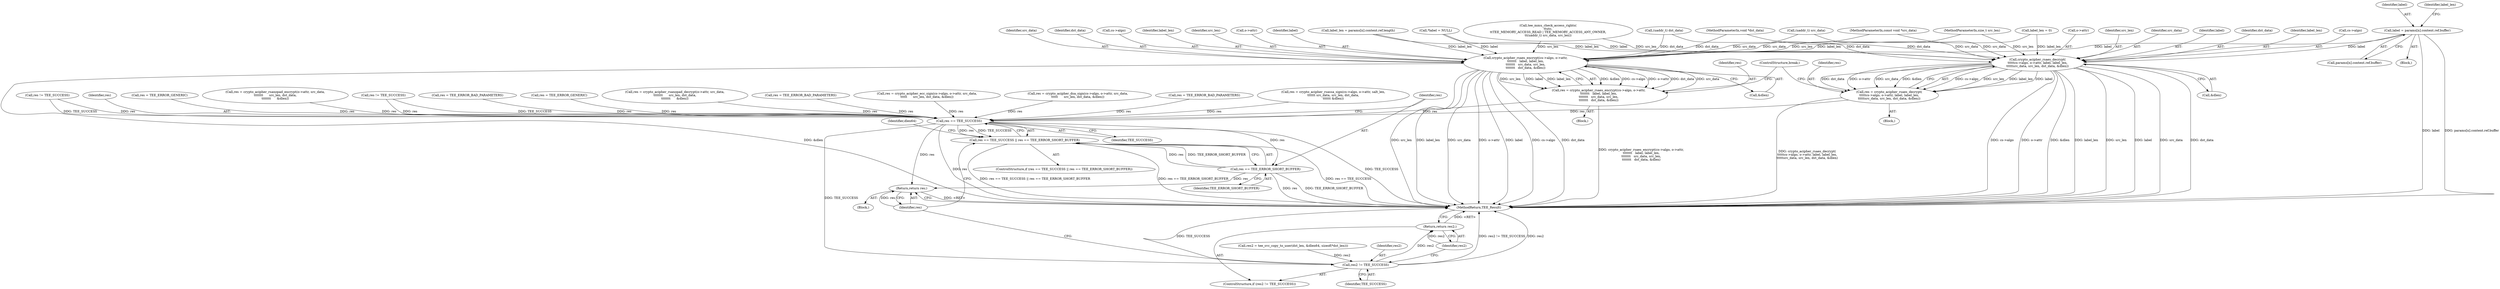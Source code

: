 digraph "0_optee_os_70697bf3c5dc3d201341b01a1a8e5bc6d2fb48f8@array" {
"1000352" [label="(Call,label = params[n].content.ref.buffer)"];
"1000384" [label="(Call,crypto_acipher_rsaes_encrypt(cs->algo, o->attr,\n\t\t\t\t\t\t\t   label, label_len,\n\t\t\t\t\t\t\t   src_data, src_len,\n\t\t\t\t\t\t\t   dst_data, &dlen))"];
"1000382" [label="(Call,res = crypto_acipher_rsaes_encrypt(cs->algo, o->attr,\n\t\t\t\t\t\t\t   label, label_len,\n\t\t\t\t\t\t\t   src_data, src_len,\n\t\t\t\t\t\t\t   dst_data, &dlen))"];
"1000521" [label="(Call,res == TEE_SUCCESS)"];
"1000520" [label="(Call,res == TEE_SUCCESS || res == TEE_ERROR_SHORT_BUFFER)"];
"1000524" [label="(Call,res == TEE_ERROR_SHORT_BUFFER)"];
"1000547" [label="(Return,return res;)"];
"1000542" [label="(Call,res2 != TEE_SUCCESS)"];
"1000545" [label="(Return,return res2;)"];
"1000408" [label="(Call,crypto_acipher_rsaes_decrypt(\n\t\t\t\t\tcs->algo, o->attr, label, label_len,\n\t\t\t\t\tsrc_data, src_len, dst_data, &dlen))"];
"1000406" [label="(Call,res = crypto_acipher_rsaes_decrypt(\n\t\t\t\t\tcs->algo, o->attr, label, label_len,\n\t\t\t\t\tsrc_data, src_len, dst_data, &dlen))"];
"1000352" [label="(Call,label = params[n].content.ref.buffer)"];
"1000353" [label="(Identifier,label)"];
"1000541" [label="(ControlStructure,if (res2 != TEE_SUCCESS))"];
"1000522" [label="(Identifier,res)"];
"1000420" [label="(Call,&dlen)"];
"1000310" [label="(Call,res = crypto_acipher_rsanopad_decrypt(o->attr, src_data,\n\t\t\t\t\t\t\t      src_len, dst_data,\n\t\t\t\t\t\t\t      &dlen))"];
"1000512" [label="(Call,res = TEE_ERROR_BAD_PARAMETERS)"];
"1000391" [label="(Identifier,label)"];
"1000169" [label="(Call,(uaddr_t) src_data)"];
"1000117" [label="(Call,*label = NULL)"];
"1000532" [label="(Call,res2 = tee_svc_copy_to_user(dst_len, &dlen64, sizeof(*dst_len)))"];
"1000427" [label="(ControlStructure,break;)"];
"1000383" [label="(Identifier,res)"];
"1000496" [label="(Call,res = crypto_acipher_ecc_sign(cs->algo, o->attr, src_data,\n\t\t\t\t\t      src_len, dst_data, &dlen))"];
"1000364" [label="(Identifier,label_len)"];
"1000106" [label="(MethodParameterIn,size_t src_len)"];
"1000476" [label="(Call,res = crypto_acipher_dsa_sign(cs->algo, o->attr, src_data,\n\t\t\t\t\t      src_len, dst_data, &dlen))"];
"1000121" [label="(Call,label_len = 0)"];
"1000524" [label="(Call,res == TEE_ERROR_SHORT_BUFFER)"];
"1000447" [label="(Call,res = TEE_ERROR_BAD_PARAMETERS)"];
"1000385" [label="(Call,cs->algo)"];
"1000384" [label="(Call,crypto_acipher_rsaes_encrypt(cs->algo, o->attr,\n\t\t\t\t\t\t\t   label, label_len,\n\t\t\t\t\t\t\t   src_data, src_len,\n\t\t\t\t\t\t\t   dst_data, &dlen))"];
"1000520" [label="(Call,res == TEE_SUCCESS || res == TEE_ERROR_SHORT_BUFFER)"];
"1000457" [label="(Call,res = crypto_acipher_rsassa_sign(cs->algo, o->attr, salt_len,\n\t\t\t\t\t\t src_data, src_len, dst_data,\n\t\t\t\t\t\t &dlen))"];
"1000544" [label="(Identifier,TEE_SUCCESS)"];
"1000408" [label="(Call,crypto_acipher_rsaes_decrypt(\n\t\t\t\t\tcs->algo, o->attr, label, label_len,\n\t\t\t\t\tsrc_data, src_len, dst_data, &dlen))"];
"1000549" [label="(MethodReturn,TEE_Result)"];
"1000259" [label="(Call,res != TEE_SUCCESS)"];
"1000392" [label="(Identifier,label_len)"];
"1000412" [label="(Call,o->attr)"];
"1000418" [label="(Identifier,src_len)"];
"1000405" [label="(Block,)"];
"1000521" [label="(Call,res == TEE_SUCCESS)"];
"1000354" [label="(Call,params[n].content.ref.buffer)"];
"1000525" [label="(Identifier,res)"];
"1000417" [label="(Identifier,src_data)"];
"1000351" [label="(Block,)"];
"1000394" [label="(Identifier,src_len)"];
"1000530" [label="(Identifier,dlen64)"];
"1000109" [label="(Block,)"];
"1000543" [label="(Identifier,res2)"];
"1000415" [label="(Identifier,label)"];
"1000105" [label="(MethodParameterIn,const void *src_data)"];
"1000363" [label="(Call,label_len = params[n].content.ref.length)"];
"1000547" [label="(Return,return res;)"];
"1000407" [label="(Identifier,res)"];
"1000381" [label="(Block,)"];
"1000545" [label="(Return,return res2;)"];
"1000388" [label="(Call,o->attr)"];
"1000519" [label="(ControlStructure,if (res == TEE_SUCCESS || res == TEE_ERROR_SHORT_BUFFER))"];
"1000419" [label="(Identifier,dst_data)"];
"1000526" [label="(Identifier,TEE_ERROR_SHORT_BUFFER)"];
"1000382" [label="(Call,res = crypto_acipher_rsaes_encrypt(cs->algo, o->attr,\n\t\t\t\t\t\t\t   label, label_len,\n\t\t\t\t\t\t\t   src_data, src_len,\n\t\t\t\t\t\t\t   dst_data, &dlen))"];
"1000406" [label="(Call,res = crypto_acipher_rsaes_decrypt(\n\t\t\t\t\tcs->algo, o->attr, label, label_len,\n\t\t\t\t\tsrc_data, src_len, dst_data, &dlen))"];
"1000164" [label="(Call,tee_mmu_check_access_rights(\n\t\tutc,\n\t\tTEE_MEMORY_ACCESS_READ | TEE_MEMORY_ACCESS_ANY_OWNER,\n\t\t(uaddr_t) src_data, src_len))"];
"1000542" [label="(Call,res2 != TEE_SUCCESS)"];
"1000416" [label="(Identifier,label_len)"];
"1000323" [label="(Call,res = TEE_ERROR_GENERIC)"];
"1000396" [label="(Call,&dlen)"];
"1000291" [label="(Call,res = crypto_acipher_rsanopad_encrypt(o->attr, src_data,\n\t\t\t\t\t\t\t      src_len, dst_data,\n\t\t\t\t\t\t\t      &dlen))"];
"1000205" [label="(Call,(uaddr_t) dst_data)"];
"1000245" [label="(Call,res != TEE_SUCCESS)"];
"1000107" [label="(MethodParameterIn,void *dst_data)"];
"1000424" [label="(Call,res = TEE_ERROR_BAD_PARAMETERS)"];
"1000546" [label="(Identifier,res2)"];
"1000409" [label="(Call,cs->algo)"];
"1000523" [label="(Identifier,TEE_SUCCESS)"];
"1000274" [label="(Call,res = TEE_ERROR_GENERIC)"];
"1000548" [label="(Identifier,res)"];
"1000393" [label="(Identifier,src_data)"];
"1000395" [label="(Identifier,dst_data)"];
"1000352" -> "1000351"  [label="AST: "];
"1000352" -> "1000354"  [label="CFG: "];
"1000353" -> "1000352"  [label="AST: "];
"1000354" -> "1000352"  [label="AST: "];
"1000364" -> "1000352"  [label="CFG: "];
"1000352" -> "1000549"  [label="DDG: label"];
"1000352" -> "1000549"  [label="DDG: params[n].content.ref.buffer"];
"1000352" -> "1000384"  [label="DDG: label"];
"1000352" -> "1000408"  [label="DDG: label"];
"1000384" -> "1000382"  [label="AST: "];
"1000384" -> "1000396"  [label="CFG: "];
"1000385" -> "1000384"  [label="AST: "];
"1000388" -> "1000384"  [label="AST: "];
"1000391" -> "1000384"  [label="AST: "];
"1000392" -> "1000384"  [label="AST: "];
"1000393" -> "1000384"  [label="AST: "];
"1000394" -> "1000384"  [label="AST: "];
"1000395" -> "1000384"  [label="AST: "];
"1000396" -> "1000384"  [label="AST: "];
"1000382" -> "1000384"  [label="CFG: "];
"1000384" -> "1000549"  [label="DDG: &dlen"];
"1000384" -> "1000549"  [label="DDG: src_len"];
"1000384" -> "1000549"  [label="DDG: label_len"];
"1000384" -> "1000549"  [label="DDG: src_data"];
"1000384" -> "1000549"  [label="DDG: o->attr"];
"1000384" -> "1000549"  [label="DDG: label"];
"1000384" -> "1000549"  [label="DDG: cs->algo"];
"1000384" -> "1000549"  [label="DDG: dst_data"];
"1000384" -> "1000382"  [label="DDG: &dlen"];
"1000384" -> "1000382"  [label="DDG: cs->algo"];
"1000384" -> "1000382"  [label="DDG: o->attr"];
"1000384" -> "1000382"  [label="DDG: dst_data"];
"1000384" -> "1000382"  [label="DDG: src_data"];
"1000384" -> "1000382"  [label="DDG: src_len"];
"1000384" -> "1000382"  [label="DDG: label"];
"1000384" -> "1000382"  [label="DDG: label_len"];
"1000117" -> "1000384"  [label="DDG: label"];
"1000363" -> "1000384"  [label="DDG: label_len"];
"1000121" -> "1000384"  [label="DDG: label_len"];
"1000169" -> "1000384"  [label="DDG: src_data"];
"1000105" -> "1000384"  [label="DDG: src_data"];
"1000164" -> "1000384"  [label="DDG: src_len"];
"1000106" -> "1000384"  [label="DDG: src_len"];
"1000205" -> "1000384"  [label="DDG: dst_data"];
"1000107" -> "1000384"  [label="DDG: dst_data"];
"1000382" -> "1000381"  [label="AST: "];
"1000383" -> "1000382"  [label="AST: "];
"1000427" -> "1000382"  [label="CFG: "];
"1000382" -> "1000549"  [label="DDG: crypto_acipher_rsaes_encrypt(cs->algo, o->attr,\n\t\t\t\t\t\t\t   label, label_len,\n\t\t\t\t\t\t\t   src_data, src_len,\n\t\t\t\t\t\t\t   dst_data, &dlen)"];
"1000382" -> "1000521"  [label="DDG: res"];
"1000521" -> "1000520"  [label="AST: "];
"1000521" -> "1000523"  [label="CFG: "];
"1000522" -> "1000521"  [label="AST: "];
"1000523" -> "1000521"  [label="AST: "];
"1000525" -> "1000521"  [label="CFG: "];
"1000520" -> "1000521"  [label="CFG: "];
"1000521" -> "1000549"  [label="DDG: res"];
"1000521" -> "1000549"  [label="DDG: TEE_SUCCESS"];
"1000521" -> "1000520"  [label="DDG: res"];
"1000521" -> "1000520"  [label="DDG: TEE_SUCCESS"];
"1000259" -> "1000521"  [label="DDG: res"];
"1000259" -> "1000521"  [label="DDG: TEE_SUCCESS"];
"1000274" -> "1000521"  [label="DDG: res"];
"1000512" -> "1000521"  [label="DDG: res"];
"1000310" -> "1000521"  [label="DDG: res"];
"1000406" -> "1000521"  [label="DDG: res"];
"1000496" -> "1000521"  [label="DDG: res"];
"1000323" -> "1000521"  [label="DDG: res"];
"1000457" -> "1000521"  [label="DDG: res"];
"1000447" -> "1000521"  [label="DDG: res"];
"1000245" -> "1000521"  [label="DDG: res"];
"1000245" -> "1000521"  [label="DDG: TEE_SUCCESS"];
"1000291" -> "1000521"  [label="DDG: res"];
"1000424" -> "1000521"  [label="DDG: res"];
"1000476" -> "1000521"  [label="DDG: res"];
"1000521" -> "1000524"  [label="DDG: res"];
"1000521" -> "1000542"  [label="DDG: TEE_SUCCESS"];
"1000521" -> "1000547"  [label="DDG: res"];
"1000520" -> "1000519"  [label="AST: "];
"1000520" -> "1000524"  [label="CFG: "];
"1000524" -> "1000520"  [label="AST: "];
"1000530" -> "1000520"  [label="CFG: "];
"1000548" -> "1000520"  [label="CFG: "];
"1000520" -> "1000549"  [label="DDG: res == TEE_SUCCESS || res == TEE_ERROR_SHORT_BUFFER"];
"1000520" -> "1000549"  [label="DDG: res == TEE_ERROR_SHORT_BUFFER"];
"1000520" -> "1000549"  [label="DDG: res == TEE_SUCCESS"];
"1000524" -> "1000520"  [label="DDG: res"];
"1000524" -> "1000520"  [label="DDG: TEE_ERROR_SHORT_BUFFER"];
"1000524" -> "1000526"  [label="CFG: "];
"1000525" -> "1000524"  [label="AST: "];
"1000526" -> "1000524"  [label="AST: "];
"1000524" -> "1000549"  [label="DDG: res"];
"1000524" -> "1000549"  [label="DDG: TEE_ERROR_SHORT_BUFFER"];
"1000524" -> "1000547"  [label="DDG: res"];
"1000547" -> "1000109"  [label="AST: "];
"1000547" -> "1000548"  [label="CFG: "];
"1000548" -> "1000547"  [label="AST: "];
"1000549" -> "1000547"  [label="CFG: "];
"1000547" -> "1000549"  [label="DDG: <RET>"];
"1000548" -> "1000547"  [label="DDG: res"];
"1000542" -> "1000541"  [label="AST: "];
"1000542" -> "1000544"  [label="CFG: "];
"1000543" -> "1000542"  [label="AST: "];
"1000544" -> "1000542"  [label="AST: "];
"1000546" -> "1000542"  [label="CFG: "];
"1000548" -> "1000542"  [label="CFG: "];
"1000542" -> "1000549"  [label="DDG: res2 != TEE_SUCCESS"];
"1000542" -> "1000549"  [label="DDG: res2"];
"1000542" -> "1000549"  [label="DDG: TEE_SUCCESS"];
"1000532" -> "1000542"  [label="DDG: res2"];
"1000542" -> "1000545"  [label="DDG: res2"];
"1000545" -> "1000541"  [label="AST: "];
"1000545" -> "1000546"  [label="CFG: "];
"1000546" -> "1000545"  [label="AST: "];
"1000549" -> "1000545"  [label="CFG: "];
"1000545" -> "1000549"  [label="DDG: <RET>"];
"1000546" -> "1000545"  [label="DDG: res2"];
"1000408" -> "1000406"  [label="AST: "];
"1000408" -> "1000420"  [label="CFG: "];
"1000409" -> "1000408"  [label="AST: "];
"1000412" -> "1000408"  [label="AST: "];
"1000415" -> "1000408"  [label="AST: "];
"1000416" -> "1000408"  [label="AST: "];
"1000417" -> "1000408"  [label="AST: "];
"1000418" -> "1000408"  [label="AST: "];
"1000419" -> "1000408"  [label="AST: "];
"1000420" -> "1000408"  [label="AST: "];
"1000406" -> "1000408"  [label="CFG: "];
"1000408" -> "1000549"  [label="DDG: cs->algo"];
"1000408" -> "1000549"  [label="DDG: o->attr"];
"1000408" -> "1000549"  [label="DDG: &dlen"];
"1000408" -> "1000549"  [label="DDG: label_len"];
"1000408" -> "1000549"  [label="DDG: src_len"];
"1000408" -> "1000549"  [label="DDG: label"];
"1000408" -> "1000549"  [label="DDG: src_data"];
"1000408" -> "1000549"  [label="DDG: dst_data"];
"1000408" -> "1000406"  [label="DDG: cs->algo"];
"1000408" -> "1000406"  [label="DDG: src_len"];
"1000408" -> "1000406"  [label="DDG: label_len"];
"1000408" -> "1000406"  [label="DDG: label"];
"1000408" -> "1000406"  [label="DDG: dst_data"];
"1000408" -> "1000406"  [label="DDG: o->attr"];
"1000408" -> "1000406"  [label="DDG: src_data"];
"1000408" -> "1000406"  [label="DDG: &dlen"];
"1000117" -> "1000408"  [label="DDG: label"];
"1000363" -> "1000408"  [label="DDG: label_len"];
"1000121" -> "1000408"  [label="DDG: label_len"];
"1000169" -> "1000408"  [label="DDG: src_data"];
"1000105" -> "1000408"  [label="DDG: src_data"];
"1000164" -> "1000408"  [label="DDG: src_len"];
"1000106" -> "1000408"  [label="DDG: src_len"];
"1000205" -> "1000408"  [label="DDG: dst_data"];
"1000107" -> "1000408"  [label="DDG: dst_data"];
"1000406" -> "1000405"  [label="AST: "];
"1000407" -> "1000406"  [label="AST: "];
"1000427" -> "1000406"  [label="CFG: "];
"1000406" -> "1000549"  [label="DDG: crypto_acipher_rsaes_decrypt(\n\t\t\t\t\tcs->algo, o->attr, label, label_len,\n\t\t\t\t\tsrc_data, src_len, dst_data, &dlen)"];
}
